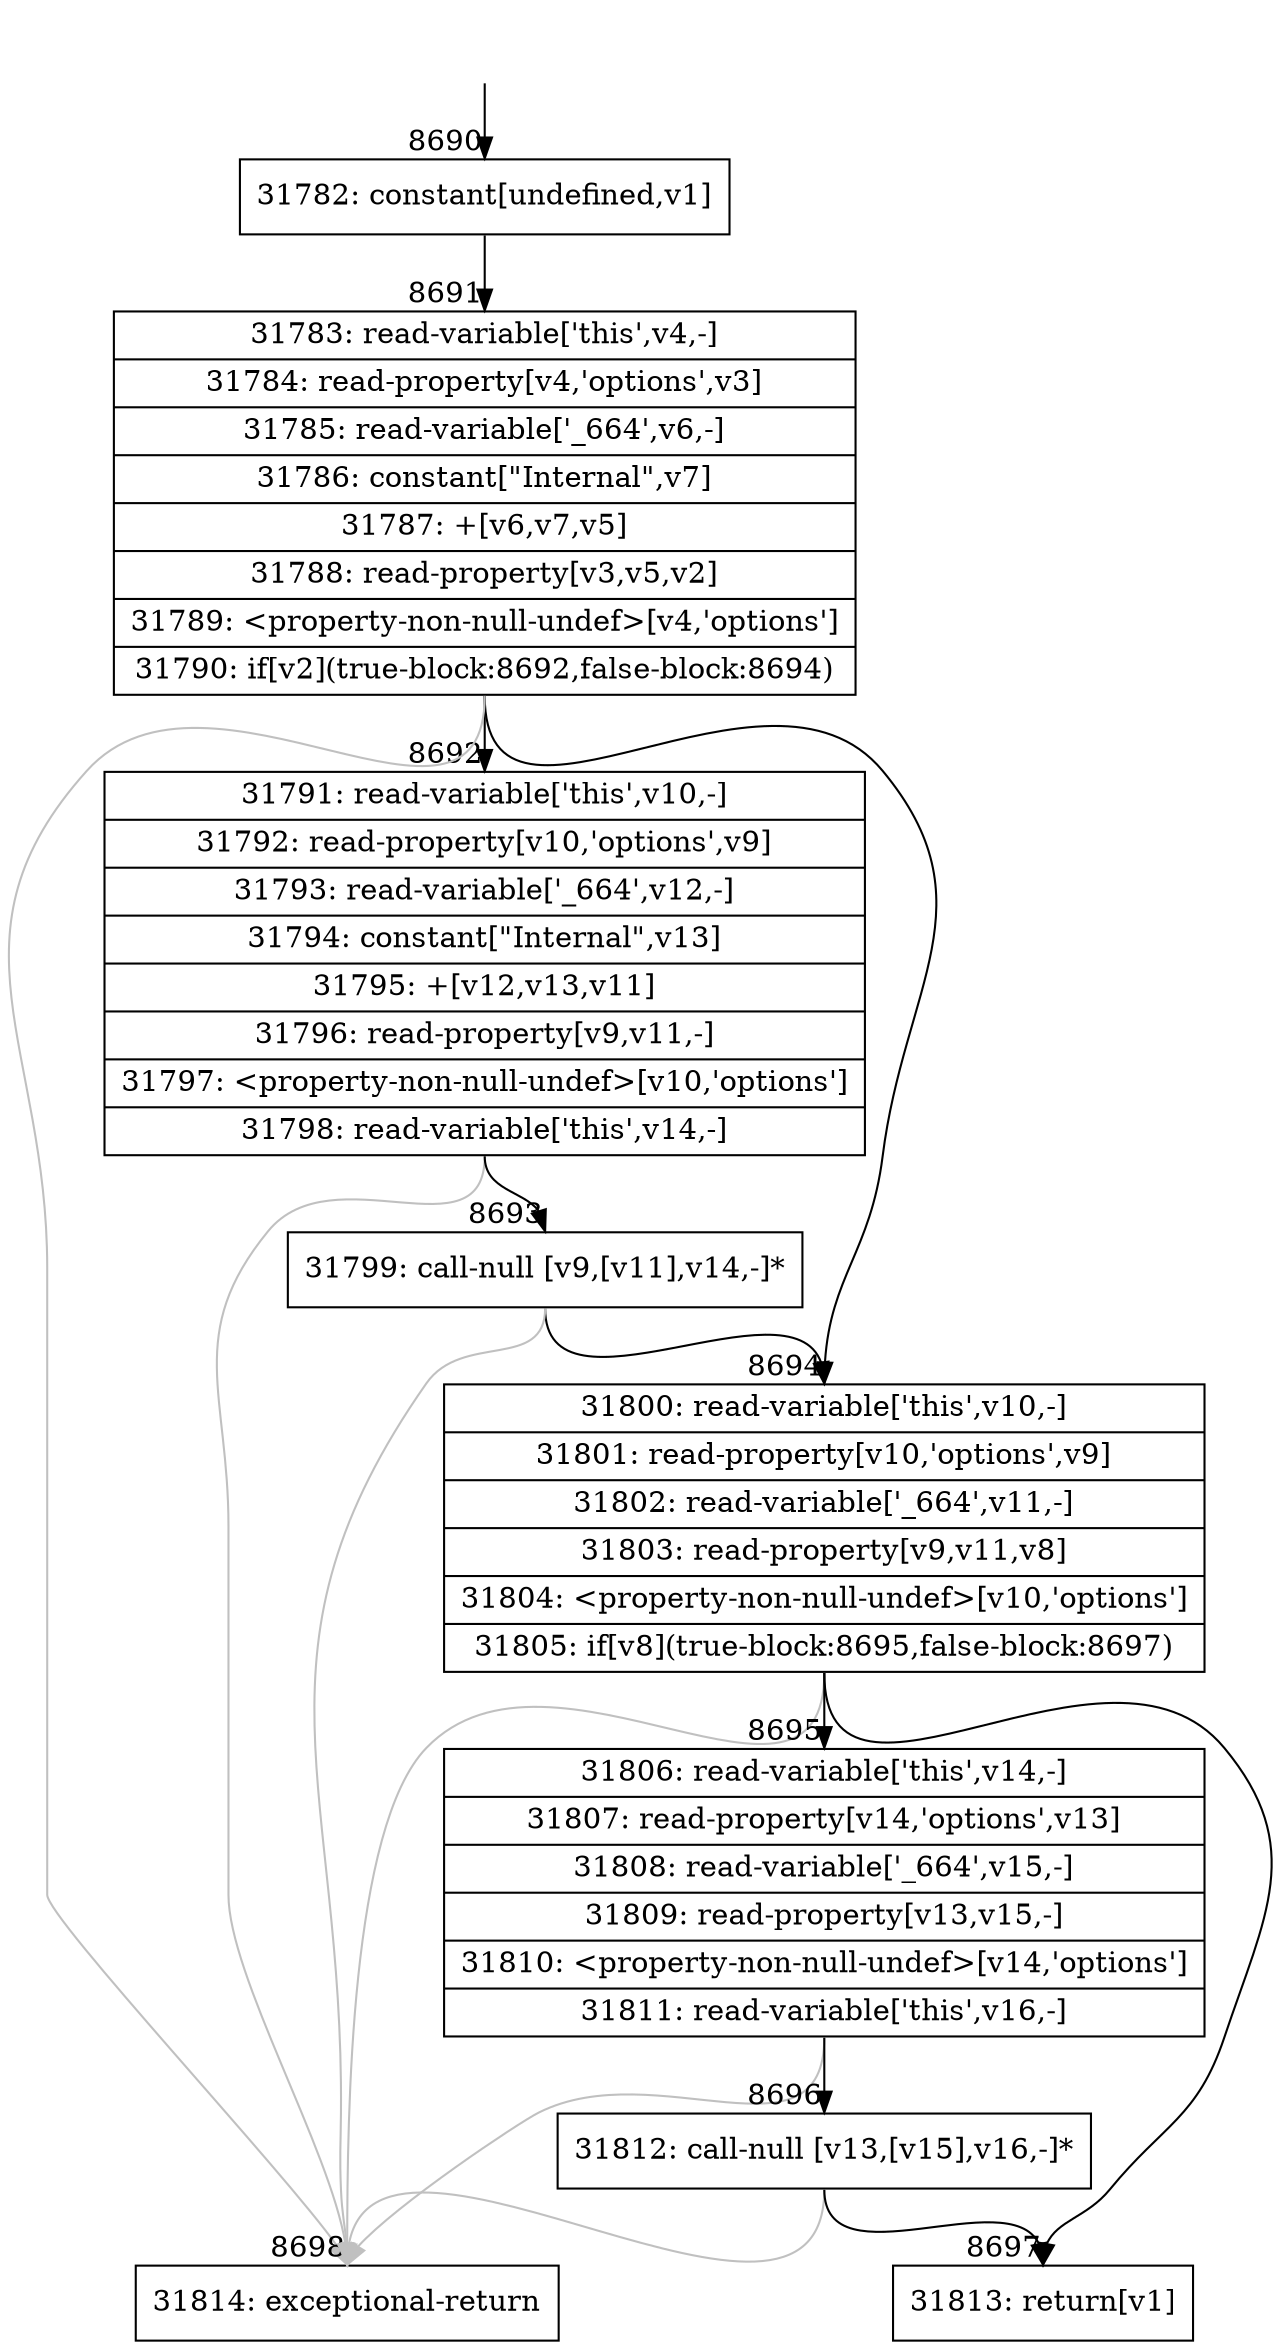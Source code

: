 digraph {
rankdir="TD"
BB_entry590[shape=none,label=""];
BB_entry590 -> BB8690 [tailport=s, headport=n, headlabel="    8690"]
BB8690 [shape=record label="{31782: constant[undefined,v1]}" ] 
BB8690 -> BB8691 [tailport=s, headport=n, headlabel="      8691"]
BB8691 [shape=record label="{31783: read-variable['this',v4,-]|31784: read-property[v4,'options',v3]|31785: read-variable['_664',v6,-]|31786: constant[\"Internal\",v7]|31787: +[v6,v7,v5]|31788: read-property[v3,v5,v2]|31789: \<property-non-null-undef\>[v4,'options']|31790: if[v2](true-block:8692,false-block:8694)}" ] 
BB8691 -> BB8692 [tailport=s, headport=n, headlabel="      8692"]
BB8691 -> BB8694 [tailport=s, headport=n, headlabel="      8694"]
BB8691 -> BB8698 [tailport=s, headport=n, color=gray, headlabel="      8698"]
BB8692 [shape=record label="{31791: read-variable['this',v10,-]|31792: read-property[v10,'options',v9]|31793: read-variable['_664',v12,-]|31794: constant[\"Internal\",v13]|31795: +[v12,v13,v11]|31796: read-property[v9,v11,-]|31797: \<property-non-null-undef\>[v10,'options']|31798: read-variable['this',v14,-]}" ] 
BB8692 -> BB8693 [tailport=s, headport=n, headlabel="      8693"]
BB8692 -> BB8698 [tailport=s, headport=n, color=gray]
BB8693 [shape=record label="{31799: call-null [v9,[v11],v14,-]*}" ] 
BB8693 -> BB8694 [tailport=s, headport=n]
BB8693 -> BB8698 [tailport=s, headport=n, color=gray]
BB8694 [shape=record label="{31800: read-variable['this',v10,-]|31801: read-property[v10,'options',v9]|31802: read-variable['_664',v11,-]|31803: read-property[v9,v11,v8]|31804: \<property-non-null-undef\>[v10,'options']|31805: if[v8](true-block:8695,false-block:8697)}" ] 
BB8694 -> BB8695 [tailport=s, headport=n, headlabel="      8695"]
BB8694 -> BB8697 [tailport=s, headport=n, headlabel="      8697"]
BB8694 -> BB8698 [tailport=s, headport=n, color=gray]
BB8695 [shape=record label="{31806: read-variable['this',v14,-]|31807: read-property[v14,'options',v13]|31808: read-variable['_664',v15,-]|31809: read-property[v13,v15,-]|31810: \<property-non-null-undef\>[v14,'options']|31811: read-variable['this',v16,-]}" ] 
BB8695 -> BB8696 [tailport=s, headport=n, headlabel="      8696"]
BB8695 -> BB8698 [tailport=s, headport=n, color=gray]
BB8696 [shape=record label="{31812: call-null [v13,[v15],v16,-]*}" ] 
BB8696 -> BB8697 [tailport=s, headport=n]
BB8696 -> BB8698 [tailport=s, headport=n, color=gray]
BB8697 [shape=record label="{31813: return[v1]}" ] 
BB8698 [shape=record label="{31814: exceptional-return}" ] 
//#$~ 6233
}
